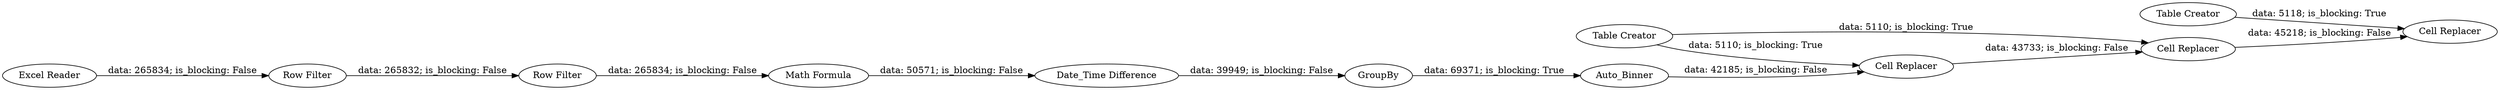 digraph {
	"2618347815596846645_11" [label="Table Creator"]
	"2618347815596846645_3" [label="Row Filter"]
	"2618347815596846645_5" [label="Date_Time Difference"]
	"2618347815596846645_7" [label=Auto_Binner]
	"2618347815596846645_9" [label="Table Creator"]
	"2618347815596846645_8" [label="Cell Replacer"]
	"2618347815596846645_2" [label="Row Filter"]
	"2618347815596846645_1" [label="Excel Reader"]
	"2618347815596846645_12" [label="Cell Replacer"]
	"2618347815596846645_6" [label=GroupBy]
	"2618347815596846645_10" [label="Cell Replacer"]
	"2618347815596846645_4" [label="Math Formula"]
	"2618347815596846645_10" -> "2618347815596846645_12" [label="data: 45218; is_blocking: False"]
	"2618347815596846645_8" -> "2618347815596846645_10" [label="data: 43733; is_blocking: False"]
	"2618347815596846645_4" -> "2618347815596846645_5" [label="data: 50571; is_blocking: False"]
	"2618347815596846645_3" -> "2618347815596846645_4" [label="data: 265834; is_blocking: False"]
	"2618347815596846645_9" -> "2618347815596846645_10" [label="data: 5110; is_blocking: True"]
	"2618347815596846645_5" -> "2618347815596846645_6" [label="data: 39949; is_blocking: False"]
	"2618347815596846645_9" -> "2618347815596846645_8" [label="data: 5110; is_blocking: True"]
	"2618347815596846645_1" -> "2618347815596846645_2" [label="data: 265834; is_blocking: False"]
	"2618347815596846645_11" -> "2618347815596846645_12" [label="data: 5118; is_blocking: True"]
	"2618347815596846645_7" -> "2618347815596846645_8" [label="data: 42185; is_blocking: False"]
	"2618347815596846645_2" -> "2618347815596846645_3" [label="data: 265832; is_blocking: False"]
	"2618347815596846645_6" -> "2618347815596846645_7" [label="data: 69371; is_blocking: True"]
	rankdir=LR
}
